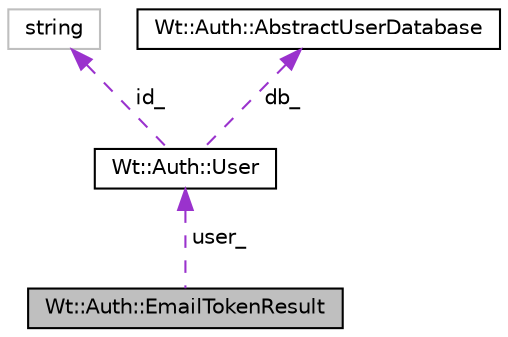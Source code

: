 digraph "Wt::Auth::EmailTokenResult"
{
 // LATEX_PDF_SIZE
  edge [fontname="Helvetica",fontsize="10",labelfontname="Helvetica",labelfontsize="10"];
  node [fontname="Helvetica",fontsize="10",shape=record];
  Node1 [label="Wt::Auth::EmailTokenResult",height=0.2,width=0.4,color="black", fillcolor="grey75", style="filled", fontcolor="black",tooltip="The result of processing an email-sent token."];
  Node2 -> Node1 [dir="back",color="darkorchid3",fontsize="10",style="dashed",label=" user_" ,fontname="Helvetica"];
  Node2 [label="Wt::Auth::User",height=0.2,width=0.4,color="black", fillcolor="white", style="filled",URL="$classWt_1_1Auth_1_1User.html",tooltip="A user."];
  Node3 -> Node2 [dir="back",color="darkorchid3",fontsize="10",style="dashed",label=" id_" ,fontname="Helvetica"];
  Node3 [label="string",height=0.2,width=0.4,color="grey75", fillcolor="white", style="filled",tooltip=" "];
  Node4 -> Node2 [dir="back",color="darkorchid3",fontsize="10",style="dashed",label=" db_" ,fontname="Helvetica"];
  Node4 [label="Wt::Auth::AbstractUserDatabase",height=0.2,width=0.4,color="black", fillcolor="white", style="filled",URL="$classWt_1_1Auth_1_1AbstractUserDatabase.html",tooltip="Abstract interface for an authentication user database."];
}
